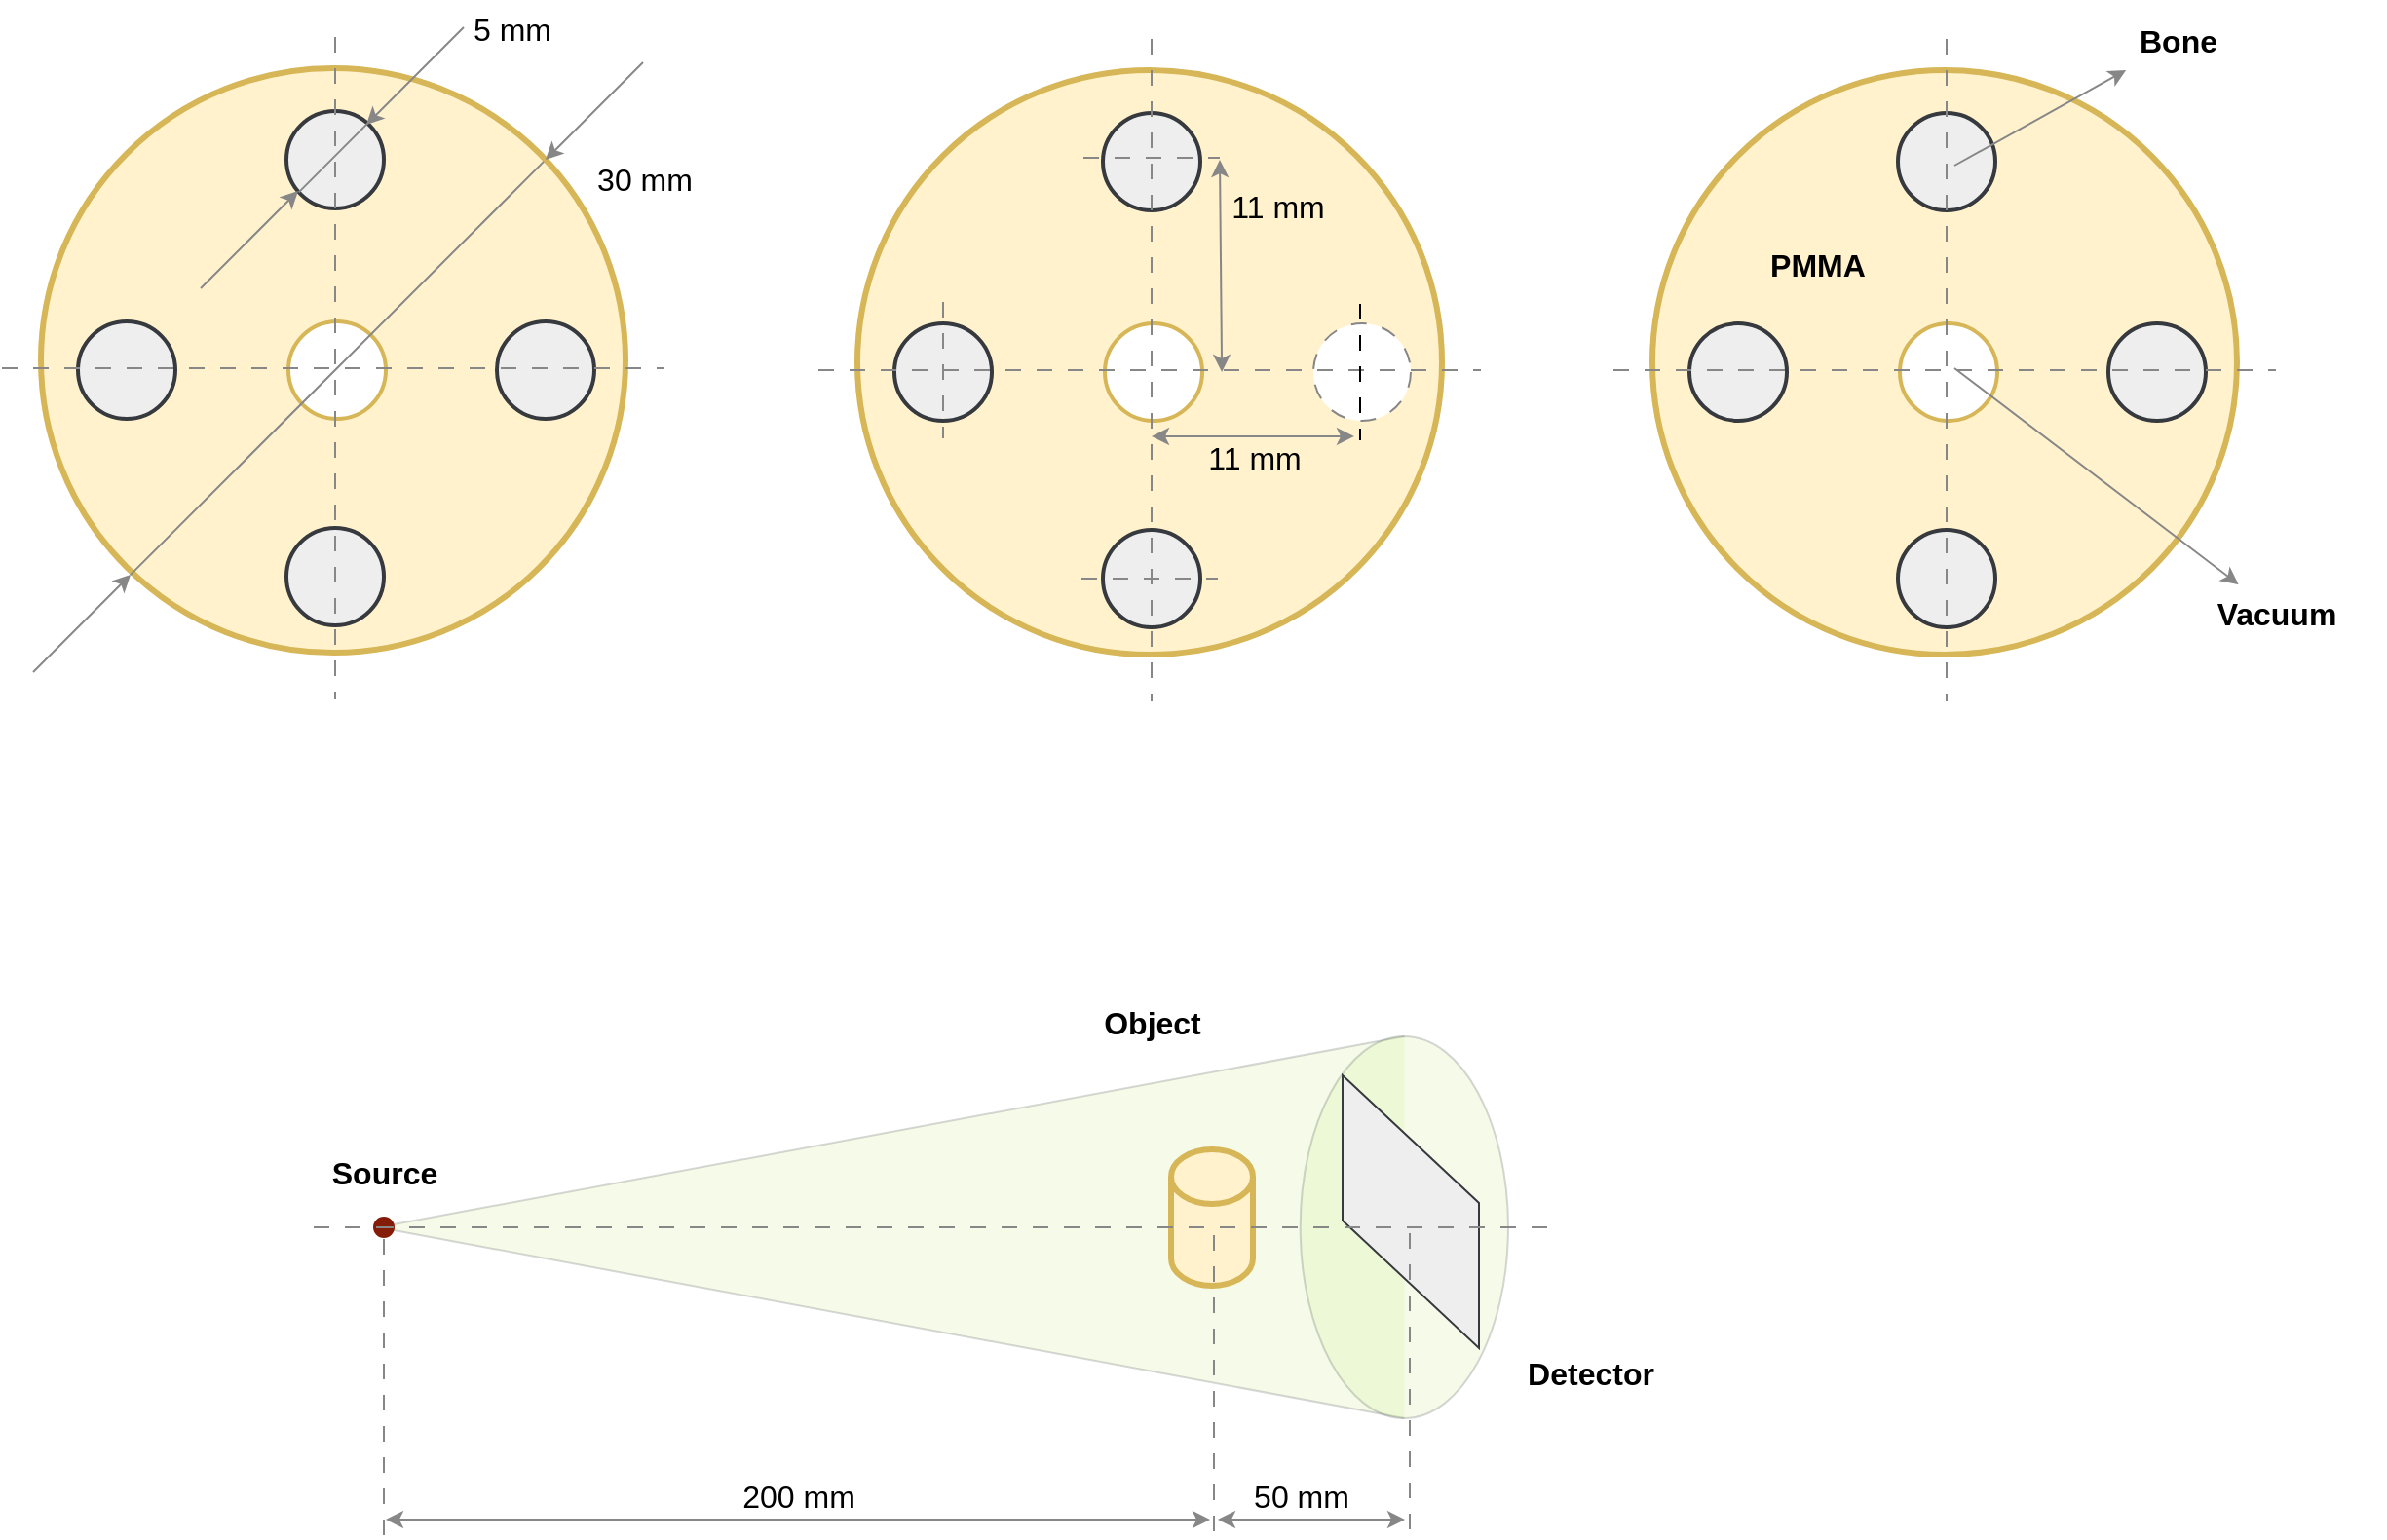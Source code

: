 <mxfile version="21.3.7" type="device">
  <diagram name="Page-1" id="nWcTDNYtq93uTCxWKmdn">
    <mxGraphModel dx="2247" dy="786" grid="1" gridSize="10" guides="1" tooltips="1" connect="1" arrows="1" fold="1" page="1" pageScale="1" pageWidth="827" pageHeight="1169" math="0" shadow="0">
      <root>
        <mxCell id="0" />
        <mxCell id="1" parent="0" />
        <mxCell id="3sJMl9sh01x1W98ot1eh-90" value="" style="group" vertex="1" connectable="0" parent="1">
          <mxGeometry x="-479.5" y="600" width="730.5" height="278" as="geometry" />
        </mxCell>
        <mxCell id="3sJMl9sh01x1W98ot1eh-67" value="" style="verticalLabelPosition=bottom;verticalAlign=top;html=1;shape=mxgraph.basic.cone;rotation=-90;fillColor=#cdeb8b;opacity=20;strokeColor=#36393d;" vertex="1" parent="3sJMl9sh01x1W98ot1eh-90">
          <mxGeometry x="244.5" y="-170" width="196" height="580" as="geometry" />
        </mxCell>
        <mxCell id="3sJMl9sh01x1W98ot1eh-68" value="" style="shape=cylinder3;whiteSpace=wrap;html=1;boundedLbl=1;backgroundOutline=1;size=14;fillColor=#fff2cc;strokeColor=#d6b656;strokeWidth=3;fillStyle=solid;" vertex="1" parent="3sJMl9sh01x1W98ot1eh-90">
          <mxGeometry x="459.5" y="80" width="42" height="70" as="geometry" />
        </mxCell>
        <mxCell id="3sJMl9sh01x1W98ot1eh-69" value="" style="shape=parallelogram;perimeter=parallelogramPerimeter;whiteSpace=wrap;html=1;fixedSize=1;rotation=90;size=65.5;fillColor=#eeeeee;strokeColor=#36393d;" vertex="1" parent="3sJMl9sh01x1W98ot1eh-90">
          <mxGeometry x="512.5" y="77" width="140" height="70" as="geometry" />
        </mxCell>
        <mxCell id="3sJMl9sh01x1W98ot1eh-70" value="" style="ellipse;whiteSpace=wrap;html=1;aspect=fixed;shadow=0;strokeColor=#851C07;fillColor=#851C07;" vertex="1" parent="3sJMl9sh01x1W98ot1eh-90">
          <mxGeometry x="50.5" y="115" width="10" height="10" as="geometry" />
        </mxCell>
        <mxCell id="3sJMl9sh01x1W98ot1eh-73" value="" style="endArrow=none;html=1;rounded=0;dashed=1;dashPattern=8 8;strokeColor=#878787;fontSize=12;verticalAlign=top;fillColor=default;strokeWidth=1;spacingTop=8;exitX=0.5;exitY=0;exitDx=0;exitDy=0;exitPerimeter=0;" edge="1" parent="3sJMl9sh01x1W98ot1eh-90" source="3sJMl9sh01x1W98ot1eh-67">
          <mxGeometry width="50" height="50" relative="1" as="geometry">
            <mxPoint x="479.5" y="120" as="sourcePoint" />
            <mxPoint x="659.5" y="120" as="targetPoint" />
          </mxGeometry>
        </mxCell>
        <mxCell id="3sJMl9sh01x1W98ot1eh-74" value="" style="endArrow=none;html=1;rounded=0;fontSize=12;verticalAlign=top;strokeColor=#878787;dashed=1;dashPattern=8 8;fillColor=default;strokeWidth=1;spacingTop=8;" edge="1" parent="3sJMl9sh01x1W98ot1eh-90">
          <mxGeometry width="50" height="50" relative="1" as="geometry">
            <mxPoint x="55.5" y="278" as="sourcePoint" />
            <mxPoint x="55.5" y="123" as="targetPoint" />
          </mxGeometry>
        </mxCell>
        <mxCell id="3sJMl9sh01x1W98ot1eh-75" value="" style="endArrow=none;html=1;rounded=0;fontSize=12;verticalAlign=top;strokeColor=#878787;dashed=1;dashPattern=8 8;fillColor=default;strokeWidth=1;spacingTop=8;" edge="1" parent="3sJMl9sh01x1W98ot1eh-90">
          <mxGeometry width="50" height="50" relative="1" as="geometry">
            <mxPoint x="481.5" y="276" as="sourcePoint" />
            <mxPoint x="481.5" y="121" as="targetPoint" />
          </mxGeometry>
        </mxCell>
        <mxCell id="3sJMl9sh01x1W98ot1eh-76" value="" style="endArrow=none;html=1;rounded=0;fontSize=12;verticalAlign=top;strokeColor=#878787;dashed=1;dashPattern=8 8;fillColor=default;strokeWidth=1;spacingTop=8;" edge="1" parent="3sJMl9sh01x1W98ot1eh-90">
          <mxGeometry width="50" height="50" relative="1" as="geometry">
            <mxPoint x="582" y="275" as="sourcePoint" />
            <mxPoint x="582" y="120" as="targetPoint" />
          </mxGeometry>
        </mxCell>
        <mxCell id="3sJMl9sh01x1W98ot1eh-77" value="" style="endArrow=classic;startArrow=classic;html=1;rounded=0;strokeColor=#878787;" edge="1" parent="3sJMl9sh01x1W98ot1eh-90">
          <mxGeometry width="50" height="50" relative="1" as="geometry">
            <mxPoint x="56.5" y="270" as="sourcePoint" />
            <mxPoint x="479.5" y="270" as="targetPoint" />
          </mxGeometry>
        </mxCell>
        <mxCell id="3sJMl9sh01x1W98ot1eh-78" value="" style="endArrow=classic;startArrow=classic;html=1;rounded=0;strokeColor=#878787;" edge="1" parent="3sJMl9sh01x1W98ot1eh-90">
          <mxGeometry width="50" height="50" relative="1" as="geometry">
            <mxPoint x="483.5" y="270" as="sourcePoint" />
            <mxPoint x="579.5" y="270" as="targetPoint" />
          </mxGeometry>
        </mxCell>
        <mxCell id="3sJMl9sh01x1W98ot1eh-82" value="" style="endArrow=none;html=1;rounded=0;dashed=1;dashPattern=8 8;strokeColor=#878787;fontSize=12;verticalAlign=top;fillColor=default;strokeWidth=1;spacingTop=8;" edge="1" parent="3sJMl9sh01x1W98ot1eh-90">
          <mxGeometry width="50" height="50" relative="1" as="geometry">
            <mxPoint x="19.5" y="120" as="sourcePoint" />
            <mxPoint x="54.5" y="120" as="targetPoint" />
          </mxGeometry>
        </mxCell>
        <mxCell id="3sJMl9sh01x1W98ot1eh-84" value="200 mm" style="text;html=1;strokeColor=none;fillColor=none;align=center;verticalAlign=middle;whiteSpace=wrap;rounded=0;fontSize=16;" vertex="1" parent="3sJMl9sh01x1W98ot1eh-90">
          <mxGeometry x="238.5" y="243" width="60" height="30" as="geometry" />
        </mxCell>
        <mxCell id="3sJMl9sh01x1W98ot1eh-86" value="50 mm" style="text;html=1;strokeColor=none;fillColor=none;align=center;verticalAlign=middle;whiteSpace=wrap;rounded=0;fontSize=16;" vertex="1" parent="3sJMl9sh01x1W98ot1eh-90">
          <mxGeometry x="496.5" y="243" width="60" height="30" as="geometry" />
        </mxCell>
        <mxCell id="3sJMl9sh01x1W98ot1eh-87" value="Object" style="text;html=1;strokeColor=none;fillColor=none;align=center;verticalAlign=middle;whiteSpace=wrap;rounded=0;fontSize=16;fontStyle=1" vertex="1" parent="3sJMl9sh01x1W98ot1eh-90">
          <mxGeometry x="394" width="111" height="30" as="geometry" />
        </mxCell>
        <mxCell id="3sJMl9sh01x1W98ot1eh-88" value="Source" style="text;html=1;strokeColor=none;fillColor=none;align=center;verticalAlign=middle;whiteSpace=wrap;rounded=0;fontSize=16;fontStyle=1" vertex="1" parent="3sJMl9sh01x1W98ot1eh-90">
          <mxGeometry y="77" width="111" height="30" as="geometry" />
        </mxCell>
        <mxCell id="3sJMl9sh01x1W98ot1eh-89" value="Detector" style="text;html=1;strokeColor=none;fillColor=none;align=center;verticalAlign=middle;whiteSpace=wrap;rounded=0;fontSize=16;fontStyle=1" vertex="1" parent="3sJMl9sh01x1W98ot1eh-90">
          <mxGeometry x="619.5" y="180" width="111" height="30" as="geometry" />
        </mxCell>
        <mxCell id="3sJMl9sh01x1W98ot1eh-91" value="" style="group" vertex="1" connectable="0" parent="1">
          <mxGeometry x="-620" y="90" width="360" height="359" as="geometry" />
        </mxCell>
        <mxCell id="3sJMl9sh01x1W98ot1eh-11" value="" style="ellipse;whiteSpace=wrap;html=1;rotation=0;strokeWidth=3;fillStyle=solid;fillColor=#fff2cc;strokeColor=#d6b656;" vertex="1" parent="3sJMl9sh01x1W98ot1eh-91">
          <mxGeometry x="20" y="35" width="300" height="300" as="geometry" />
        </mxCell>
        <mxCell id="3sJMl9sh01x1W98ot1eh-12" value="" style="ellipse;whiteSpace=wrap;html=1;rotation=0;strokeWidth=2;fillStyle=solid;fillColor=#eeeeee;strokeColor=#36393d;" vertex="1" parent="3sJMl9sh01x1W98ot1eh-91">
          <mxGeometry x="146" y="57" width="50" height="50" as="geometry" />
        </mxCell>
        <mxCell id="3sJMl9sh01x1W98ot1eh-13" value="" style="ellipse;whiteSpace=wrap;html=1;rotation=0;strokeWidth=2;strokeColor=#D6B656;" vertex="1" parent="3sJMl9sh01x1W98ot1eh-91">
          <mxGeometry x="147" y="165" width="50" height="50" as="geometry" />
        </mxCell>
        <mxCell id="3sJMl9sh01x1W98ot1eh-14" value="" style="ellipse;whiteSpace=wrap;html=1;rotation=0;strokeWidth=2;fillColor=#eeeeee;strokeColor=#36393d;fillStyle=solid;" vertex="1" parent="3sJMl9sh01x1W98ot1eh-91">
          <mxGeometry x="254" y="165" width="50" height="50" as="geometry" />
        </mxCell>
        <mxCell id="3sJMl9sh01x1W98ot1eh-15" value="" style="ellipse;whiteSpace=wrap;html=1;rotation=0;strokeWidth=2;fillColor=#eeeeee;strokeColor=#36393d;fillStyle=solid;" vertex="1" parent="3sJMl9sh01x1W98ot1eh-91">
          <mxGeometry x="39" y="165" width="50" height="50" as="geometry" />
        </mxCell>
        <mxCell id="3sJMl9sh01x1W98ot1eh-16" value="" style="ellipse;whiteSpace=wrap;html=1;rotation=0;strokeWidth=2;fillColor=#eeeeee;strokeColor=#36393d;fillStyle=solid;" vertex="1" parent="3sJMl9sh01x1W98ot1eh-91">
          <mxGeometry x="146" y="271" width="50" height="50" as="geometry" />
        </mxCell>
        <mxCell id="3sJMl9sh01x1W98ot1eh-17" value="" style="line;strokeWidth=1;html=1;rotation=0;dashed=1;dashPattern=8 8;endArrow=none;rounded=0;strokeColor=#878787;" vertex="1" parent="3sJMl9sh01x1W98ot1eh-91">
          <mxGeometry y="184" width="340" height="10" as="geometry" />
        </mxCell>
        <mxCell id="3sJMl9sh01x1W98ot1eh-18" value="" style="line;strokeWidth=1;html=1;rotation=90;dashed=1;dashPattern=8 8;endArrow=none;rounded=0;strokeColor=#878787;" vertex="1" parent="3sJMl9sh01x1W98ot1eh-91">
          <mxGeometry x="1" y="184" width="340" height="10" as="geometry" />
        </mxCell>
        <mxCell id="3sJMl9sh01x1W98ot1eh-21" value="" style="line;strokeWidth=1;html=1;rotation=-45;strokeColor=#878787;" vertex="1" parent="3sJMl9sh01x1W98ot1eh-91">
          <mxGeometry x="22" y="184" width="300" height="10" as="geometry" />
        </mxCell>
        <mxCell id="3sJMl9sh01x1W98ot1eh-23" value="" style="endArrow=classic;html=1;rounded=0;strokeColor=#878787;" edge="1" parent="3sJMl9sh01x1W98ot1eh-91">
          <mxGeometry width="50" height="50" relative="1" as="geometry">
            <mxPoint x="329" y="32" as="sourcePoint" />
            <mxPoint x="279" y="82" as="targetPoint" />
          </mxGeometry>
        </mxCell>
        <mxCell id="3sJMl9sh01x1W98ot1eh-24" value="" style="endArrow=classic;html=1;rounded=0;strokeColor=#878787;" edge="1" parent="3sJMl9sh01x1W98ot1eh-91">
          <mxGeometry width="50" height="50" relative="1" as="geometry">
            <mxPoint x="16" y="345" as="sourcePoint" />
            <mxPoint x="66" y="295" as="targetPoint" />
          </mxGeometry>
        </mxCell>
        <mxCell id="3sJMl9sh01x1W98ot1eh-27" value="5 mm" style="text;html=1;strokeColor=none;fillColor=none;align=center;verticalAlign=middle;whiteSpace=wrap;rounded=0;fontSize=16;" vertex="1" parent="3sJMl9sh01x1W98ot1eh-91">
          <mxGeometry x="232" width="60" height="30" as="geometry" />
        </mxCell>
        <mxCell id="3sJMl9sh01x1W98ot1eh-28" value="" style="line;strokeWidth=1;html=1;rotation=-45;strokeColor=#878787;" vertex="1" parent="3sJMl9sh01x1W98ot1eh-91">
          <mxGeometry x="145" y="76" width="50" height="10" as="geometry" />
        </mxCell>
        <mxCell id="3sJMl9sh01x1W98ot1eh-29" value="" style="endArrow=classic;html=1;rounded=0;strokeColor=#878787;startSize=6;jumpSize=6;" edge="1" parent="3sJMl9sh01x1W98ot1eh-91">
          <mxGeometry width="50" height="50" relative="1" as="geometry">
            <mxPoint x="237" y="14" as="sourcePoint" />
            <mxPoint x="187" y="64" as="targetPoint" />
          </mxGeometry>
        </mxCell>
        <mxCell id="3sJMl9sh01x1W98ot1eh-30" value="" style="endArrow=classic;html=1;rounded=0;strokeColor=#878787;" edge="1" parent="3sJMl9sh01x1W98ot1eh-91">
          <mxGeometry width="50" height="50" relative="1" as="geometry">
            <mxPoint x="102" y="148" as="sourcePoint" />
            <mxPoint x="152" y="98" as="targetPoint" />
          </mxGeometry>
        </mxCell>
        <mxCell id="3sJMl9sh01x1W98ot1eh-32" value="30 mm" style="text;html=1;strokeColor=none;fillColor=none;align=center;verticalAlign=middle;whiteSpace=wrap;rounded=0;fontSize=16;" vertex="1" parent="3sJMl9sh01x1W98ot1eh-91">
          <mxGeometry x="300" y="77" width="60" height="30" as="geometry" />
        </mxCell>
        <mxCell id="3sJMl9sh01x1W98ot1eh-92" value="" style="group" vertex="1" connectable="0" parent="1">
          <mxGeometry x="-201" y="110" width="340" height="340" as="geometry" />
        </mxCell>
        <mxCell id="3sJMl9sh01x1W98ot1eh-1" value="" style="ellipse;whiteSpace=wrap;html=1;rotation=0;strokeWidth=3;fillStyle=solid;fillColor=#fff2cc;strokeColor=#d6b656;" vertex="1" parent="3sJMl9sh01x1W98ot1eh-92">
          <mxGeometry x="20" y="16" width="300" height="300" as="geometry" />
        </mxCell>
        <mxCell id="3sJMl9sh01x1W98ot1eh-4" value="" style="ellipse;whiteSpace=wrap;html=1;rotation=0;strokeWidth=2;fillStyle=solid;fillColor=#eeeeee;strokeColor=#36393d;" vertex="1" parent="3sJMl9sh01x1W98ot1eh-92">
          <mxGeometry x="146" y="38" width="50" height="50" as="geometry" />
        </mxCell>
        <mxCell id="3sJMl9sh01x1W98ot1eh-5" value="" style="ellipse;whiteSpace=wrap;html=1;rotation=0;strokeWidth=2;strokeColor=#D6B656;" vertex="1" parent="3sJMl9sh01x1W98ot1eh-92">
          <mxGeometry x="147" y="146" width="50" height="50" as="geometry" />
        </mxCell>
        <mxCell id="3sJMl9sh01x1W98ot1eh-8" value="" style="ellipse;whiteSpace=wrap;html=1;rotation=0;strokeWidth=1;fillColor=default;strokeColor=#878787;fillStyle=solid;labelBackgroundColor=default;endArrow=none;verticalAlign=top;rounded=0;dashed=1;dashPattern=8 8;spacingTop=8;" vertex="1" parent="3sJMl9sh01x1W98ot1eh-92">
          <mxGeometry x="254" y="146" width="50" height="50" as="geometry" />
        </mxCell>
        <mxCell id="3sJMl9sh01x1W98ot1eh-9" value="" style="ellipse;whiteSpace=wrap;html=1;rotation=0;strokeWidth=2;fillColor=#eeeeee;strokeColor=#36393d;fillStyle=solid;" vertex="1" parent="3sJMl9sh01x1W98ot1eh-92">
          <mxGeometry x="39" y="146" width="50" height="50" as="geometry" />
        </mxCell>
        <mxCell id="3sJMl9sh01x1W98ot1eh-10" value="" style="ellipse;whiteSpace=wrap;html=1;rotation=0;strokeWidth=2;fillColor=#eeeeee;strokeColor=#36393d;fillStyle=solid;" vertex="1" parent="3sJMl9sh01x1W98ot1eh-92">
          <mxGeometry x="146" y="252" width="50" height="50" as="geometry" />
        </mxCell>
        <mxCell id="3sJMl9sh01x1W98ot1eh-2" value="" style="line;strokeWidth=1;html=1;rotation=0;dashed=1;dashPattern=8 8;endArrow=none;rounded=0;strokeColor=#878787;" vertex="1" parent="3sJMl9sh01x1W98ot1eh-92">
          <mxGeometry y="165" width="340" height="10" as="geometry" />
        </mxCell>
        <mxCell id="3sJMl9sh01x1W98ot1eh-3" value="" style="line;strokeWidth=1;html=1;rotation=90;dashed=1;dashPattern=8 8;endArrow=none;rounded=0;strokeColor=#878787;" vertex="1" parent="3sJMl9sh01x1W98ot1eh-92">
          <mxGeometry x="1" y="165" width="340" height="10" as="geometry" />
        </mxCell>
        <mxCell id="3sJMl9sh01x1W98ot1eh-41" value="" style="line;strokeWidth=1;html=1;rotation=90;dashed=1;dashPattern=8 8;" vertex="1" parent="3sJMl9sh01x1W98ot1eh-92">
          <mxGeometry x="243" y="166" width="70" height="10" as="geometry" />
        </mxCell>
        <mxCell id="3sJMl9sh01x1W98ot1eh-42" value="" style="line;strokeWidth=1;html=1;rotation=90;dashed=1;dashPattern=8 8;endArrow=none;rounded=0;strokeColor=#878787;" vertex="1" parent="3sJMl9sh01x1W98ot1eh-92">
          <mxGeometry x="29" y="165" width="70" height="10" as="geometry" />
        </mxCell>
        <mxCell id="3sJMl9sh01x1W98ot1eh-43" value="" style="line;strokeWidth=1;html=1;rotation=0;dashed=1;dashPattern=8 8;endArrow=none;rounded=0;strokeColor=#878787;" vertex="1" parent="3sJMl9sh01x1W98ot1eh-92">
          <mxGeometry x="135" y="272" width="70" height="10" as="geometry" />
        </mxCell>
        <mxCell id="3sJMl9sh01x1W98ot1eh-44" value="" style="line;strokeWidth=1;html=1;rotation=0;dashed=1;dashPattern=8 8;endArrow=none;rounded=0;strokeColor=#878787;" vertex="1" parent="3sJMl9sh01x1W98ot1eh-92">
          <mxGeometry x="136" y="56" width="70" height="10" as="geometry" />
        </mxCell>
        <mxCell id="3sJMl9sh01x1W98ot1eh-45" value="11 mm" style="text;html=1;strokeColor=none;fillColor=none;align=center;verticalAlign=middle;whiteSpace=wrap;rounded=0;fontSize=16;" vertex="1" parent="3sJMl9sh01x1W98ot1eh-92">
          <mxGeometry x="206" y="71" width="60" height="30" as="geometry" />
        </mxCell>
        <mxCell id="3sJMl9sh01x1W98ot1eh-47" value="" style="endArrow=classic;startArrow=classic;html=1;rounded=0;exitX=0.609;exitY=0.6;exitDx=0;exitDy=0;exitPerimeter=0;strokeColor=#878787;" edge="1" parent="3sJMl9sh01x1W98ot1eh-92" source="3sJMl9sh01x1W98ot1eh-2">
          <mxGeometry width="50" height="50" relative="1" as="geometry">
            <mxPoint x="156" y="112" as="sourcePoint" />
            <mxPoint x="206" y="62" as="targetPoint" />
          </mxGeometry>
        </mxCell>
        <mxCell id="3sJMl9sh01x1W98ot1eh-48" value="" style="endArrow=classic;startArrow=classic;html=1;rounded=0;entryX=0.971;entryY=0.8;entryDx=0;entryDy=0;entryPerimeter=0;exitX=0.6;exitY=0.5;exitDx=0;exitDy=0;exitPerimeter=0;strokeColor=#878787;" edge="1" parent="3sJMl9sh01x1W98ot1eh-92" source="3sJMl9sh01x1W98ot1eh-3" target="3sJMl9sh01x1W98ot1eh-41">
          <mxGeometry width="50" height="50" relative="1" as="geometry">
            <mxPoint x="180" y="230" as="sourcePoint" />
            <mxPoint x="230" y="180" as="targetPoint" />
          </mxGeometry>
        </mxCell>
        <mxCell id="3sJMl9sh01x1W98ot1eh-49" value="11 mm" style="text;html=1;strokeColor=none;fillColor=none;align=center;verticalAlign=middle;whiteSpace=wrap;rounded=0;fontSize=16;" vertex="1" parent="3sJMl9sh01x1W98ot1eh-92">
          <mxGeometry x="194" y="200" width="60" height="30" as="geometry" />
        </mxCell>
        <mxCell id="3sJMl9sh01x1W98ot1eh-93" value="" style="group" vertex="1" connectable="0" parent="1">
          <mxGeometry x="207" y="96" width="396" height="354" as="geometry" />
        </mxCell>
        <mxCell id="3sJMl9sh01x1W98ot1eh-33" value="" style="ellipse;whiteSpace=wrap;html=1;rotation=0;strokeWidth=3;fillStyle=solid;fillColor=#fff2cc;strokeColor=#d6b656;" vertex="1" parent="3sJMl9sh01x1W98ot1eh-93">
          <mxGeometry x="20" y="30" width="300" height="300" as="geometry" />
        </mxCell>
        <mxCell id="3sJMl9sh01x1W98ot1eh-34" value="" style="ellipse;whiteSpace=wrap;html=1;rotation=0;strokeWidth=2;fillStyle=solid;fillColor=#eeeeee;strokeColor=#36393d;" vertex="1" parent="3sJMl9sh01x1W98ot1eh-93">
          <mxGeometry x="146" y="52" width="50" height="50" as="geometry" />
        </mxCell>
        <mxCell id="3sJMl9sh01x1W98ot1eh-35" value="" style="ellipse;whiteSpace=wrap;html=1;rotation=0;strokeWidth=2;strokeColor=#D6B656;" vertex="1" parent="3sJMl9sh01x1W98ot1eh-93">
          <mxGeometry x="147" y="160" width="50" height="50" as="geometry" />
        </mxCell>
        <mxCell id="3sJMl9sh01x1W98ot1eh-36" value="" style="ellipse;whiteSpace=wrap;html=1;rotation=0;strokeWidth=2;fillColor=#eeeeee;strokeColor=#36393d;fillStyle=solid;" vertex="1" parent="3sJMl9sh01x1W98ot1eh-93">
          <mxGeometry x="254" y="160" width="50" height="50" as="geometry" />
        </mxCell>
        <mxCell id="3sJMl9sh01x1W98ot1eh-37" value="" style="ellipse;whiteSpace=wrap;html=1;rotation=0;strokeWidth=2;fillColor=#eeeeee;strokeColor=#36393d;fillStyle=solid;" vertex="1" parent="3sJMl9sh01x1W98ot1eh-93">
          <mxGeometry x="39" y="160" width="50" height="50" as="geometry" />
        </mxCell>
        <mxCell id="3sJMl9sh01x1W98ot1eh-38" value="" style="ellipse;whiteSpace=wrap;html=1;rotation=0;strokeWidth=2;fillColor=#eeeeee;strokeColor=#36393d;fillStyle=solid;" vertex="1" parent="3sJMl9sh01x1W98ot1eh-93">
          <mxGeometry x="146" y="266" width="50" height="50" as="geometry" />
        </mxCell>
        <mxCell id="3sJMl9sh01x1W98ot1eh-39" value="" style="line;strokeWidth=1;html=1;rotation=0;dashed=1;dashPattern=8 8;endArrow=none;rounded=0;strokeColor=#878787;" vertex="1" parent="3sJMl9sh01x1W98ot1eh-93">
          <mxGeometry y="179" width="340" height="10" as="geometry" />
        </mxCell>
        <mxCell id="3sJMl9sh01x1W98ot1eh-40" value="" style="line;strokeWidth=1;html=1;rotation=90;dashed=1;dashPattern=8 8;endArrow=none;rounded=0;strokeColor=#878787;" vertex="1" parent="3sJMl9sh01x1W98ot1eh-93">
          <mxGeometry x="1" y="179" width="340" height="10" as="geometry" />
        </mxCell>
        <mxCell id="3sJMl9sh01x1W98ot1eh-51" value="PMMA" style="text;html=1;strokeColor=none;fillColor=none;align=center;verticalAlign=middle;whiteSpace=wrap;rounded=0;fontSize=16;fontStyle=1" vertex="1" parent="3sJMl9sh01x1W98ot1eh-93">
          <mxGeometry x="75" y="115" width="60" height="30" as="geometry" />
        </mxCell>
        <mxCell id="3sJMl9sh01x1W98ot1eh-55" value="Vacuum" style="text;html=1;strokeColor=none;fillColor=none;align=center;verticalAlign=middle;whiteSpace=wrap;rounded=0;fontSize=16;fontStyle=1" vertex="1" parent="3sJMl9sh01x1W98ot1eh-93">
          <mxGeometry x="285" y="294" width="111" height="30" as="geometry" />
        </mxCell>
        <mxCell id="3sJMl9sh01x1W98ot1eh-57" value="Bone" style="text;html=1;strokeColor=none;fillColor=none;align=center;verticalAlign=middle;whiteSpace=wrap;rounded=0;fontSize=16;fontStyle=1" vertex="1" parent="3sJMl9sh01x1W98ot1eh-93">
          <mxGeometry x="260" width="60" height="30" as="geometry" />
        </mxCell>
        <mxCell id="3sJMl9sh01x1W98ot1eh-59" value="" style="endArrow=classic;html=1;rounded=0;strokeColor=#878787;" edge="1" parent="3sJMl9sh01x1W98ot1eh-93" target="3sJMl9sh01x1W98ot1eh-57">
          <mxGeometry width="50" height="50" relative="1" as="geometry">
            <mxPoint x="175" y="79" as="sourcePoint" />
            <mxPoint x="225" y="29" as="targetPoint" />
          </mxGeometry>
        </mxCell>
        <mxCell id="3sJMl9sh01x1W98ot1eh-63" value="" style="endArrow=classic;html=1;rounded=0;strokeColor=#878787;" edge="1" parent="3sJMl9sh01x1W98ot1eh-93" target="3sJMl9sh01x1W98ot1eh-55">
          <mxGeometry width="50" height="50" relative="1" as="geometry">
            <mxPoint x="175" y="183" as="sourcePoint" />
            <mxPoint x="225" y="133" as="targetPoint" />
          </mxGeometry>
        </mxCell>
      </root>
    </mxGraphModel>
  </diagram>
</mxfile>
